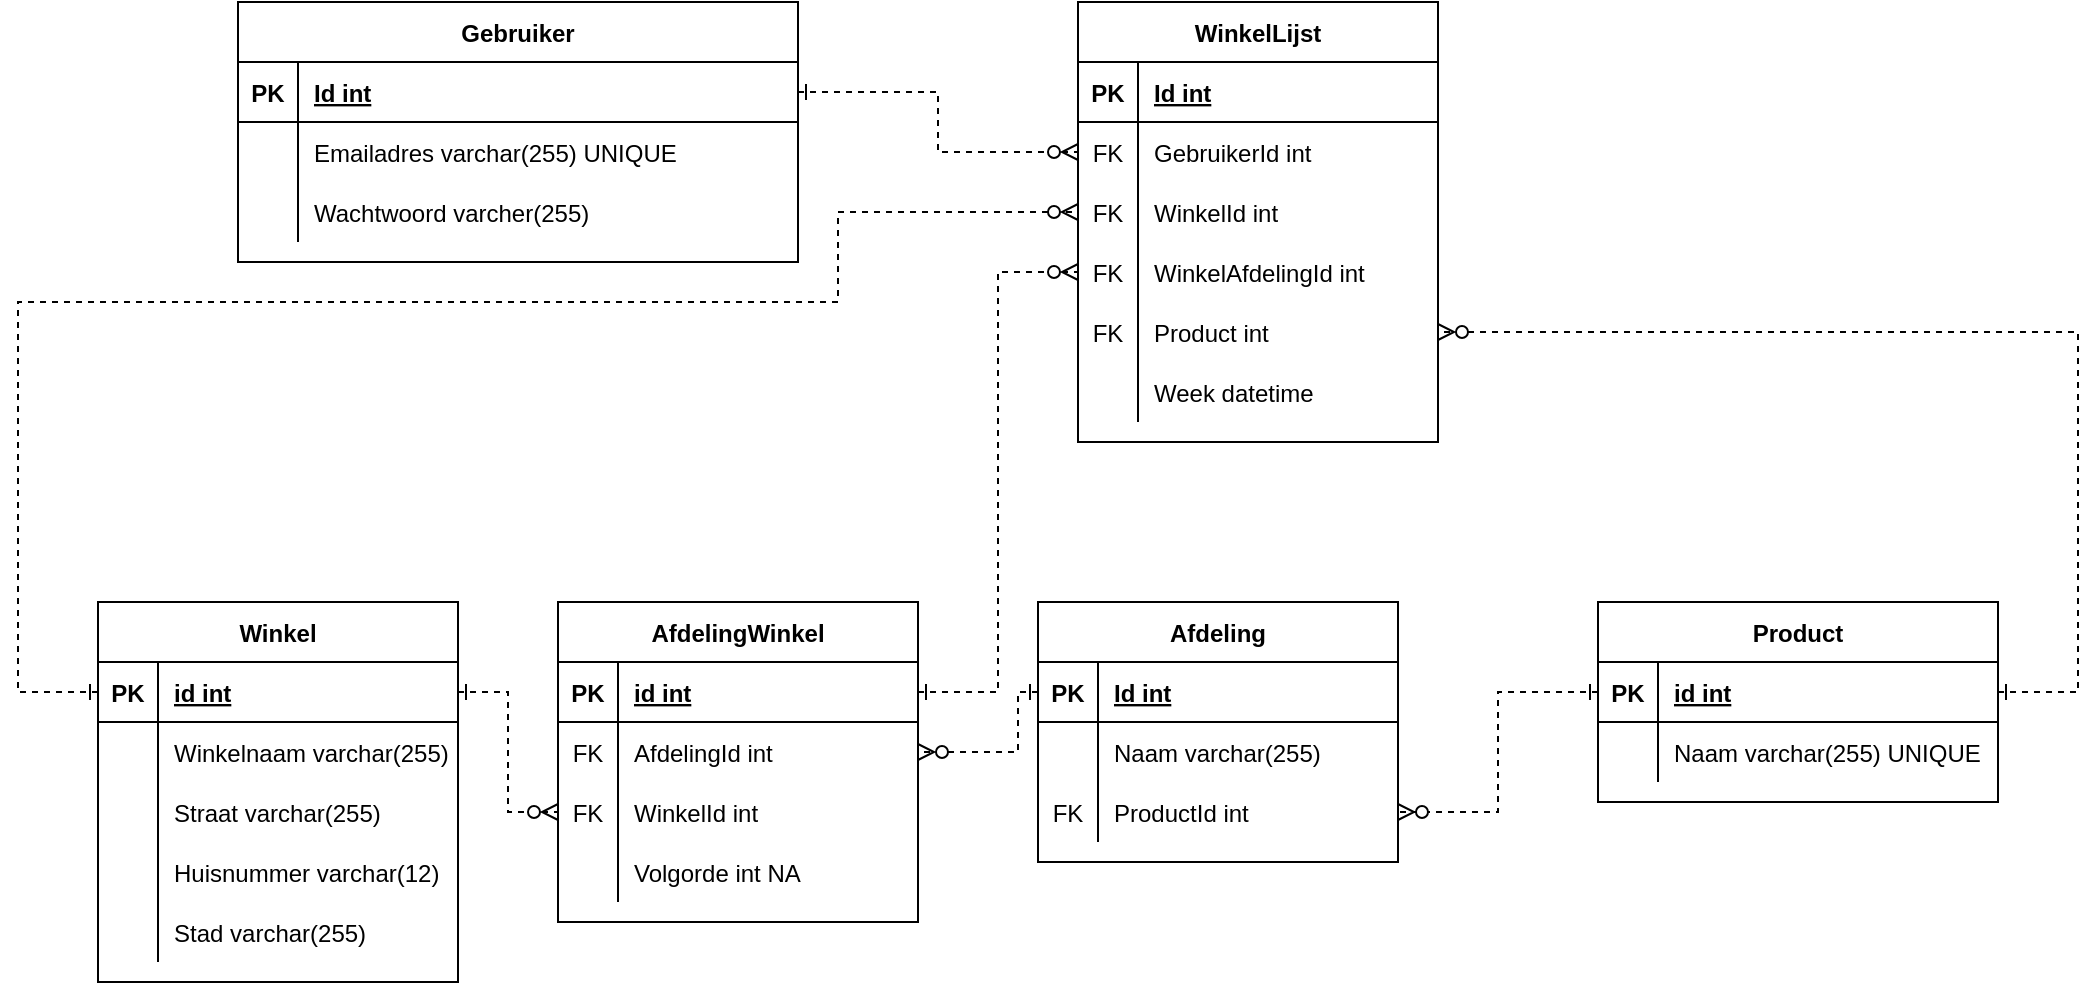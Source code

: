 <mxfile version="13.7.9" type="device"><diagram id="jrcBBLnoRNY4PMt4Fyy8" name="Pagina-1"><mxGraphModel dx="1913" dy="806" grid="1" gridSize="10" guides="1" tooltips="1" connect="1" arrows="1" fold="1" page="1" pageScale="1" pageWidth="827" pageHeight="1169" math="0" shadow="0"><root><mxCell id="0"/><mxCell id="1" parent="0"/><mxCell id="gRJFQ3YiPstQQEf-HO2m-28" value="Winkel" style="shape=table;startSize=30;container=1;collapsible=1;childLayout=tableLayout;fixedRows=1;rowLines=0;fontStyle=1;align=center;resizeLast=1;" parent="1" vertex="1"><mxGeometry x="-30" y="470" width="180" height="190" as="geometry"/></mxCell><mxCell id="gRJFQ3YiPstQQEf-HO2m-29" value="" style="shape=partialRectangle;collapsible=0;dropTarget=0;pointerEvents=0;fillColor=none;top=0;left=0;bottom=1;right=0;points=[[0,0.5],[1,0.5]];portConstraint=eastwest;" parent="gRJFQ3YiPstQQEf-HO2m-28" vertex="1"><mxGeometry y="30" width="180" height="30" as="geometry"/></mxCell><mxCell id="gRJFQ3YiPstQQEf-HO2m-30" value="PK" style="shape=partialRectangle;connectable=0;fillColor=none;top=0;left=0;bottom=0;right=0;fontStyle=1;overflow=hidden;" parent="gRJFQ3YiPstQQEf-HO2m-29" vertex="1"><mxGeometry width="30" height="30" as="geometry"/></mxCell><mxCell id="gRJFQ3YiPstQQEf-HO2m-31" value="id int" style="shape=partialRectangle;connectable=0;fillColor=none;top=0;left=0;bottom=0;right=0;align=left;spacingLeft=6;fontStyle=5;overflow=hidden;" parent="gRJFQ3YiPstQQEf-HO2m-29" vertex="1"><mxGeometry x="30" width="150" height="30" as="geometry"/></mxCell><mxCell id="gRJFQ3YiPstQQEf-HO2m-32" value="" style="shape=partialRectangle;collapsible=0;dropTarget=0;pointerEvents=0;fillColor=none;top=0;left=0;bottom=0;right=0;points=[[0,0.5],[1,0.5]];portConstraint=eastwest;" parent="gRJFQ3YiPstQQEf-HO2m-28" vertex="1"><mxGeometry y="60" width="180" height="30" as="geometry"/></mxCell><mxCell id="gRJFQ3YiPstQQEf-HO2m-33" value="" style="shape=partialRectangle;connectable=0;fillColor=none;top=0;left=0;bottom=0;right=0;editable=1;overflow=hidden;" parent="gRJFQ3YiPstQQEf-HO2m-32" vertex="1"><mxGeometry width="30" height="30" as="geometry"/></mxCell><mxCell id="gRJFQ3YiPstQQEf-HO2m-34" value="Winkelnaam varchar(255)" style="shape=partialRectangle;connectable=0;fillColor=none;top=0;left=0;bottom=0;right=0;align=left;spacingLeft=6;overflow=hidden;" parent="gRJFQ3YiPstQQEf-HO2m-32" vertex="1"><mxGeometry x="30" width="150" height="30" as="geometry"/></mxCell><mxCell id="gRJFQ3YiPstQQEf-HO2m-54" value="" style="shape=partialRectangle;collapsible=0;dropTarget=0;pointerEvents=0;fillColor=none;top=0;left=0;bottom=0;right=0;points=[[0,0.5],[1,0.5]];portConstraint=eastwest;" parent="gRJFQ3YiPstQQEf-HO2m-28" vertex="1"><mxGeometry y="90" width="180" height="30" as="geometry"/></mxCell><mxCell id="gRJFQ3YiPstQQEf-HO2m-55" value="" style="shape=partialRectangle;connectable=0;fillColor=none;top=0;left=0;bottom=0;right=0;editable=1;overflow=hidden;" parent="gRJFQ3YiPstQQEf-HO2m-54" vertex="1"><mxGeometry width="30" height="30" as="geometry"/></mxCell><mxCell id="gRJFQ3YiPstQQEf-HO2m-56" value="Straat varchar(255)" style="shape=partialRectangle;connectable=0;fillColor=none;top=0;left=0;bottom=0;right=0;align=left;spacingLeft=6;overflow=hidden;" parent="gRJFQ3YiPstQQEf-HO2m-54" vertex="1"><mxGeometry x="30" width="150" height="30" as="geometry"/></mxCell><mxCell id="gRJFQ3YiPstQQEf-HO2m-35" value="" style="shape=partialRectangle;collapsible=0;dropTarget=0;pointerEvents=0;fillColor=none;top=0;left=0;bottom=0;right=0;points=[[0,0.5],[1,0.5]];portConstraint=eastwest;" parent="gRJFQ3YiPstQQEf-HO2m-28" vertex="1"><mxGeometry y="120" width="180" height="30" as="geometry"/></mxCell><mxCell id="gRJFQ3YiPstQQEf-HO2m-36" value="" style="shape=partialRectangle;connectable=0;fillColor=none;top=0;left=0;bottom=0;right=0;editable=1;overflow=hidden;" parent="gRJFQ3YiPstQQEf-HO2m-35" vertex="1"><mxGeometry width="30" height="30" as="geometry"/></mxCell><mxCell id="gRJFQ3YiPstQQEf-HO2m-37" value="Huisnummer varchar(12)" style="shape=partialRectangle;connectable=0;fillColor=none;top=0;left=0;bottom=0;right=0;align=left;spacingLeft=6;overflow=hidden;" parent="gRJFQ3YiPstQQEf-HO2m-35" vertex="1"><mxGeometry x="30" width="150" height="30" as="geometry"/></mxCell><mxCell id="gRJFQ3YiPstQQEf-HO2m-38" value="" style="shape=partialRectangle;collapsible=0;dropTarget=0;pointerEvents=0;fillColor=none;top=0;left=0;bottom=0;right=0;points=[[0,0.5],[1,0.5]];portConstraint=eastwest;" parent="gRJFQ3YiPstQQEf-HO2m-28" vertex="1"><mxGeometry y="150" width="180" height="30" as="geometry"/></mxCell><mxCell id="gRJFQ3YiPstQQEf-HO2m-39" value="" style="shape=partialRectangle;connectable=0;fillColor=none;top=0;left=0;bottom=0;right=0;editable=1;overflow=hidden;" parent="gRJFQ3YiPstQQEf-HO2m-38" vertex="1"><mxGeometry width="30" height="30" as="geometry"/></mxCell><mxCell id="gRJFQ3YiPstQQEf-HO2m-40" value="Stad varchar(255)" style="shape=partialRectangle;connectable=0;fillColor=none;top=0;left=0;bottom=0;right=0;align=left;spacingLeft=6;overflow=hidden;" parent="gRJFQ3YiPstQQEf-HO2m-38" vertex="1"><mxGeometry x="30" width="150" height="30" as="geometry"/></mxCell><mxCell id="gRJFQ3YiPstQQEf-HO2m-14" value="Product" style="shape=table;startSize=30;container=1;collapsible=1;childLayout=tableLayout;fixedRows=1;rowLines=0;fontStyle=1;align=center;resizeLast=1;" parent="1" vertex="1"><mxGeometry x="720" y="470" width="200" height="100" as="geometry"/></mxCell><mxCell id="gRJFQ3YiPstQQEf-HO2m-15" value="" style="shape=partialRectangle;collapsible=0;dropTarget=0;pointerEvents=0;fillColor=none;top=0;left=0;bottom=1;right=0;points=[[0,0.5],[1,0.5]];portConstraint=eastwest;" parent="gRJFQ3YiPstQQEf-HO2m-14" vertex="1"><mxGeometry y="30" width="200" height="30" as="geometry"/></mxCell><mxCell id="gRJFQ3YiPstQQEf-HO2m-16" value="PK" style="shape=partialRectangle;connectable=0;fillColor=none;top=0;left=0;bottom=0;right=0;fontStyle=1;overflow=hidden;" parent="gRJFQ3YiPstQQEf-HO2m-15" vertex="1"><mxGeometry width="30" height="30" as="geometry"/></mxCell><mxCell id="gRJFQ3YiPstQQEf-HO2m-17" value="id int" style="shape=partialRectangle;connectable=0;fillColor=none;top=0;left=0;bottom=0;right=0;align=left;spacingLeft=6;fontStyle=5;overflow=hidden;" parent="gRJFQ3YiPstQQEf-HO2m-15" vertex="1"><mxGeometry x="30" width="170" height="30" as="geometry"/></mxCell><mxCell id="gRJFQ3YiPstQQEf-HO2m-18" value="" style="shape=partialRectangle;collapsible=0;dropTarget=0;pointerEvents=0;fillColor=none;top=0;left=0;bottom=0;right=0;points=[[0,0.5],[1,0.5]];portConstraint=eastwest;" parent="gRJFQ3YiPstQQEf-HO2m-14" vertex="1"><mxGeometry y="60" width="200" height="30" as="geometry"/></mxCell><mxCell id="gRJFQ3YiPstQQEf-HO2m-19" value="" style="shape=partialRectangle;connectable=0;fillColor=none;top=0;left=0;bottom=0;right=0;editable=1;overflow=hidden;" parent="gRJFQ3YiPstQQEf-HO2m-18" vertex="1"><mxGeometry width="30" height="30" as="geometry"/></mxCell><mxCell id="gRJFQ3YiPstQQEf-HO2m-20" value="Naam varchar(255) UNIQUE " style="shape=partialRectangle;connectable=0;fillColor=none;top=0;left=0;bottom=0;right=0;align=left;spacingLeft=6;overflow=hidden;" parent="gRJFQ3YiPstQQEf-HO2m-18" vertex="1"><mxGeometry x="30" width="170" height="30" as="geometry"/></mxCell><mxCell id="gRJFQ3YiPstQQEf-HO2m-41" value="Afdeling" style="shape=table;startSize=30;container=1;collapsible=1;childLayout=tableLayout;fixedRows=1;rowLines=0;fontStyle=1;align=center;resizeLast=1;" parent="1" vertex="1"><mxGeometry x="440" y="470" width="180" height="130" as="geometry"/></mxCell><mxCell id="gRJFQ3YiPstQQEf-HO2m-42" value="" style="shape=partialRectangle;collapsible=0;dropTarget=0;pointerEvents=0;fillColor=none;top=0;left=0;bottom=1;right=0;points=[[0,0.5],[1,0.5]];portConstraint=eastwest;" parent="gRJFQ3YiPstQQEf-HO2m-41" vertex="1"><mxGeometry y="30" width="180" height="30" as="geometry"/></mxCell><mxCell id="gRJFQ3YiPstQQEf-HO2m-43" value="PK" style="shape=partialRectangle;connectable=0;fillColor=none;top=0;left=0;bottom=0;right=0;fontStyle=1;overflow=hidden;" parent="gRJFQ3YiPstQQEf-HO2m-42" vertex="1"><mxGeometry width="30" height="30" as="geometry"/></mxCell><mxCell id="gRJFQ3YiPstQQEf-HO2m-44" value="Id int" style="shape=partialRectangle;connectable=0;fillColor=none;top=0;left=0;bottom=0;right=0;align=left;spacingLeft=6;fontStyle=5;overflow=hidden;" parent="gRJFQ3YiPstQQEf-HO2m-42" vertex="1"><mxGeometry x="30" width="150" height="30" as="geometry"/></mxCell><mxCell id="gRJFQ3YiPstQQEf-HO2m-45" value="" style="shape=partialRectangle;collapsible=0;dropTarget=0;pointerEvents=0;fillColor=none;top=0;left=0;bottom=0;right=0;points=[[0,0.5],[1,0.5]];portConstraint=eastwest;" parent="gRJFQ3YiPstQQEf-HO2m-41" vertex="1"><mxGeometry y="60" width="180" height="30" as="geometry"/></mxCell><mxCell id="gRJFQ3YiPstQQEf-HO2m-46" value="" style="shape=partialRectangle;connectable=0;fillColor=none;top=0;left=0;bottom=0;right=0;editable=1;overflow=hidden;" parent="gRJFQ3YiPstQQEf-HO2m-45" vertex="1"><mxGeometry width="30" height="30" as="geometry"/></mxCell><mxCell id="gRJFQ3YiPstQQEf-HO2m-47" value="Naam varchar(255)" style="shape=partialRectangle;connectable=0;fillColor=none;top=0;left=0;bottom=0;right=0;align=left;spacingLeft=6;overflow=hidden;" parent="gRJFQ3YiPstQQEf-HO2m-45" vertex="1"><mxGeometry x="30" width="150" height="30" as="geometry"/></mxCell><mxCell id="gRJFQ3YiPstQQEf-HO2m-73" value="" style="shape=partialRectangle;collapsible=0;dropTarget=0;pointerEvents=0;fillColor=none;top=0;left=0;bottom=0;right=0;points=[[0,0.5],[1,0.5]];portConstraint=eastwest;" parent="gRJFQ3YiPstQQEf-HO2m-41" vertex="1"><mxGeometry y="90" width="180" height="30" as="geometry"/></mxCell><mxCell id="gRJFQ3YiPstQQEf-HO2m-74" value="FK" style="shape=partialRectangle;connectable=0;fillColor=none;top=0;left=0;bottom=0;right=0;editable=1;overflow=hidden;" parent="gRJFQ3YiPstQQEf-HO2m-73" vertex="1"><mxGeometry width="30" height="30" as="geometry"/></mxCell><mxCell id="gRJFQ3YiPstQQEf-HO2m-75" value="ProductId int" style="shape=partialRectangle;connectable=0;fillColor=none;top=0;left=0;bottom=0;right=0;align=left;spacingLeft=6;overflow=hidden;" parent="gRJFQ3YiPstQQEf-HO2m-73" vertex="1"><mxGeometry x="30" width="150" height="30" as="geometry"/></mxCell><mxCell id="gRJFQ3YiPstQQEf-HO2m-76" value="WinkelLijst" style="shape=table;startSize=30;container=1;collapsible=1;childLayout=tableLayout;fixedRows=1;rowLines=0;fontStyle=1;align=center;resizeLast=1;" parent="1" vertex="1"><mxGeometry x="460" y="170" width="180" height="220" as="geometry"/></mxCell><mxCell id="gRJFQ3YiPstQQEf-HO2m-77" value="" style="shape=partialRectangle;collapsible=0;dropTarget=0;pointerEvents=0;fillColor=none;top=0;left=0;bottom=1;right=0;points=[[0,0.5],[1,0.5]];portConstraint=eastwest;" parent="gRJFQ3YiPstQQEf-HO2m-76" vertex="1"><mxGeometry y="30" width="180" height="30" as="geometry"/></mxCell><mxCell id="gRJFQ3YiPstQQEf-HO2m-78" value="PK" style="shape=partialRectangle;connectable=0;fillColor=none;top=0;left=0;bottom=0;right=0;fontStyle=1;overflow=hidden;" parent="gRJFQ3YiPstQQEf-HO2m-77" vertex="1"><mxGeometry width="30" height="30" as="geometry"/></mxCell><mxCell id="gRJFQ3YiPstQQEf-HO2m-79" value="Id int" style="shape=partialRectangle;connectable=0;fillColor=none;top=0;left=0;bottom=0;right=0;align=left;spacingLeft=6;fontStyle=5;overflow=hidden;" parent="gRJFQ3YiPstQQEf-HO2m-77" vertex="1"><mxGeometry x="30" width="150" height="30" as="geometry"/></mxCell><mxCell id="gRJFQ3YiPstQQEf-HO2m-80" value="" style="shape=partialRectangle;collapsible=0;dropTarget=0;pointerEvents=0;fillColor=none;top=0;left=0;bottom=0;right=0;points=[[0,0.5],[1,0.5]];portConstraint=eastwest;" parent="gRJFQ3YiPstQQEf-HO2m-76" vertex="1"><mxGeometry y="60" width="180" height="30" as="geometry"/></mxCell><mxCell id="gRJFQ3YiPstQQEf-HO2m-81" value="FK" style="shape=partialRectangle;connectable=0;fillColor=none;top=0;left=0;bottom=0;right=0;editable=1;overflow=hidden;" parent="gRJFQ3YiPstQQEf-HO2m-80" vertex="1"><mxGeometry width="30" height="30" as="geometry"/></mxCell><mxCell id="gRJFQ3YiPstQQEf-HO2m-82" value="GebruikerId int" style="shape=partialRectangle;connectable=0;fillColor=none;top=0;left=0;bottom=0;right=0;align=left;spacingLeft=6;overflow=hidden;" parent="gRJFQ3YiPstQQEf-HO2m-80" vertex="1"><mxGeometry x="30" width="150" height="30" as="geometry"/></mxCell><mxCell id="gRJFQ3YiPstQQEf-HO2m-83" value="" style="shape=partialRectangle;collapsible=0;dropTarget=0;pointerEvents=0;fillColor=none;top=0;left=0;bottom=0;right=0;points=[[0,0.5],[1,0.5]];portConstraint=eastwest;" parent="gRJFQ3YiPstQQEf-HO2m-76" vertex="1"><mxGeometry y="90" width="180" height="30" as="geometry"/></mxCell><mxCell id="gRJFQ3YiPstQQEf-HO2m-84" value="FK" style="shape=partialRectangle;connectable=0;fillColor=none;top=0;left=0;bottom=0;right=0;editable=1;overflow=hidden;" parent="gRJFQ3YiPstQQEf-HO2m-83" vertex="1"><mxGeometry width="30" height="30" as="geometry"/></mxCell><mxCell id="gRJFQ3YiPstQQEf-HO2m-85" value="WinkelId int" style="shape=partialRectangle;connectable=0;fillColor=none;top=0;left=0;bottom=0;right=0;align=left;spacingLeft=6;overflow=hidden;" parent="gRJFQ3YiPstQQEf-HO2m-83" vertex="1"><mxGeometry x="30" width="150" height="30" as="geometry"/></mxCell><mxCell id="gRJFQ3YiPstQQEf-HO2m-86" value="" style="shape=partialRectangle;collapsible=0;dropTarget=0;pointerEvents=0;fillColor=none;top=0;left=0;bottom=0;right=0;points=[[0,0.5],[1,0.5]];portConstraint=eastwest;" parent="gRJFQ3YiPstQQEf-HO2m-76" vertex="1"><mxGeometry y="120" width="180" height="30" as="geometry"/></mxCell><mxCell id="gRJFQ3YiPstQQEf-HO2m-87" value="FK" style="shape=partialRectangle;connectable=0;fillColor=none;top=0;left=0;bottom=0;right=0;editable=1;overflow=hidden;" parent="gRJFQ3YiPstQQEf-HO2m-86" vertex="1"><mxGeometry width="30" height="30" as="geometry"/></mxCell><mxCell id="gRJFQ3YiPstQQEf-HO2m-88" value="WinkelAfdelingId int" style="shape=partialRectangle;connectable=0;fillColor=none;top=0;left=0;bottom=0;right=0;align=left;spacingLeft=6;overflow=hidden;" parent="gRJFQ3YiPstQQEf-HO2m-86" vertex="1"><mxGeometry x="30" width="150" height="30" as="geometry"/></mxCell><mxCell id="gRJFQ3YiPstQQEf-HO2m-92" value="" style="shape=partialRectangle;collapsible=0;dropTarget=0;pointerEvents=0;fillColor=none;top=0;left=0;bottom=0;right=0;points=[[0,0.5],[1,0.5]];portConstraint=eastwest;" parent="gRJFQ3YiPstQQEf-HO2m-76" vertex="1"><mxGeometry y="150" width="180" height="30" as="geometry"/></mxCell><mxCell id="gRJFQ3YiPstQQEf-HO2m-93" value="FK" style="shape=partialRectangle;connectable=0;fillColor=none;top=0;left=0;bottom=0;right=0;editable=1;overflow=hidden;" parent="gRJFQ3YiPstQQEf-HO2m-92" vertex="1"><mxGeometry width="30" height="30" as="geometry"/></mxCell><mxCell id="gRJFQ3YiPstQQEf-HO2m-94" value="Product int" style="shape=partialRectangle;connectable=0;fillColor=none;top=0;left=0;bottom=0;right=0;align=left;spacingLeft=6;overflow=hidden;" parent="gRJFQ3YiPstQQEf-HO2m-92" vertex="1"><mxGeometry x="30" width="150" height="30" as="geometry"/></mxCell><mxCell id="gRJFQ3YiPstQQEf-HO2m-95" value="" style="shape=partialRectangle;collapsible=0;dropTarget=0;pointerEvents=0;fillColor=none;top=0;left=0;bottom=0;right=0;points=[[0,0.5],[1,0.5]];portConstraint=eastwest;" parent="gRJFQ3YiPstQQEf-HO2m-76" vertex="1"><mxGeometry y="180" width="180" height="30" as="geometry"/></mxCell><mxCell id="gRJFQ3YiPstQQEf-HO2m-96" value="" style="shape=partialRectangle;connectable=0;fillColor=none;top=0;left=0;bottom=0;right=0;editable=1;overflow=hidden;" parent="gRJFQ3YiPstQQEf-HO2m-95" vertex="1"><mxGeometry width="30" height="30" as="geometry"/></mxCell><mxCell id="gRJFQ3YiPstQQEf-HO2m-97" value="Week datetime" style="shape=partialRectangle;connectable=0;fillColor=none;top=0;left=0;bottom=0;right=0;align=left;spacingLeft=6;overflow=hidden;" parent="gRJFQ3YiPstQQEf-HO2m-95" vertex="1"><mxGeometry x="30" width="150" height="30" as="geometry"/></mxCell><mxCell id="gRJFQ3YiPstQQEf-HO2m-1" value="Gebruiker" style="shape=table;startSize=30;container=1;collapsible=1;childLayout=tableLayout;fixedRows=1;rowLines=0;fontStyle=1;align=center;resizeLast=1;" parent="1" vertex="1"><mxGeometry x="40" y="170" width="280" height="130" as="geometry"/></mxCell><mxCell id="gRJFQ3YiPstQQEf-HO2m-2" value="" style="shape=partialRectangle;collapsible=0;dropTarget=0;pointerEvents=0;fillColor=none;top=0;left=0;bottom=1;right=0;points=[[0,0.5],[1,0.5]];portConstraint=eastwest;" parent="gRJFQ3YiPstQQEf-HO2m-1" vertex="1"><mxGeometry y="30" width="280" height="30" as="geometry"/></mxCell><mxCell id="gRJFQ3YiPstQQEf-HO2m-3" value="PK" style="shape=partialRectangle;connectable=0;fillColor=none;top=0;left=0;bottom=0;right=0;fontStyle=1;overflow=hidden;" parent="gRJFQ3YiPstQQEf-HO2m-2" vertex="1"><mxGeometry width="30" height="30" as="geometry"/></mxCell><mxCell id="gRJFQ3YiPstQQEf-HO2m-4" value="Id int" style="shape=partialRectangle;connectable=0;fillColor=none;top=0;left=0;bottom=0;right=0;align=left;spacingLeft=6;fontStyle=5;overflow=hidden;" parent="gRJFQ3YiPstQQEf-HO2m-2" vertex="1"><mxGeometry x="30" width="250" height="30" as="geometry"/></mxCell><mxCell id="gRJFQ3YiPstQQEf-HO2m-5" value="" style="shape=partialRectangle;collapsible=0;dropTarget=0;pointerEvents=0;fillColor=none;top=0;left=0;bottom=0;right=0;points=[[0,0.5],[1,0.5]];portConstraint=eastwest;" parent="gRJFQ3YiPstQQEf-HO2m-1" vertex="1"><mxGeometry y="60" width="280" height="30" as="geometry"/></mxCell><mxCell id="gRJFQ3YiPstQQEf-HO2m-6" value="" style="shape=partialRectangle;connectable=0;fillColor=none;top=0;left=0;bottom=0;right=0;editable=1;overflow=hidden;" parent="gRJFQ3YiPstQQEf-HO2m-5" vertex="1"><mxGeometry width="30" height="30" as="geometry"/></mxCell><mxCell id="gRJFQ3YiPstQQEf-HO2m-7" value="Emailadres varchar(255) UNIQUE" style="shape=partialRectangle;connectable=0;fillColor=none;top=0;left=0;bottom=0;right=0;align=left;spacingLeft=6;overflow=hidden;" parent="gRJFQ3YiPstQQEf-HO2m-5" vertex="1"><mxGeometry x="30" width="250" height="30" as="geometry"/></mxCell><mxCell id="gRJFQ3YiPstQQEf-HO2m-8" value="" style="shape=partialRectangle;collapsible=0;dropTarget=0;pointerEvents=0;fillColor=none;top=0;left=0;bottom=0;right=0;points=[[0,0.5],[1,0.5]];portConstraint=eastwest;" parent="gRJFQ3YiPstQQEf-HO2m-1" vertex="1"><mxGeometry y="90" width="280" height="30" as="geometry"/></mxCell><mxCell id="gRJFQ3YiPstQQEf-HO2m-9" value="" style="shape=partialRectangle;connectable=0;fillColor=none;top=0;left=0;bottom=0;right=0;editable=1;overflow=hidden;" parent="gRJFQ3YiPstQQEf-HO2m-8" vertex="1"><mxGeometry width="30" height="30" as="geometry"/></mxCell><mxCell id="gRJFQ3YiPstQQEf-HO2m-10" value="Wachtwoord varcher(255)" style="shape=partialRectangle;connectable=0;fillColor=none;top=0;left=0;bottom=0;right=0;align=left;spacingLeft=6;overflow=hidden;" parent="gRJFQ3YiPstQQEf-HO2m-8" vertex="1"><mxGeometry x="30" width="250" height="30" as="geometry"/></mxCell><mxCell id="gRJFQ3YiPstQQEf-HO2m-98" style="edgeStyle=orthogonalEdgeStyle;rounded=0;orthogonalLoop=1;jettySize=auto;html=1;dashed=1;startArrow=ERone;startFill=0;endArrow=ERzeroToMany;endFill=1;" parent="1" source="gRJFQ3YiPstQQEf-HO2m-2" target="gRJFQ3YiPstQQEf-HO2m-80" edge="1"><mxGeometry relative="1" as="geometry"/></mxCell><mxCell id="gRJFQ3YiPstQQEf-HO2m-100" style="edgeStyle=orthogonalEdgeStyle;rounded=0;orthogonalLoop=1;jettySize=auto;html=1;dashed=1;startArrow=ERone;startFill=0;endArrow=ERzeroToMany;endFill=1;" parent="1" source="gRJFQ3YiPstQQEf-HO2m-29" target="gRJFQ3YiPstQQEf-HO2m-83" edge="1"><mxGeometry relative="1" as="geometry"><Array as="points"><mxPoint x="-70" y="515"/><mxPoint x="-70" y="320"/><mxPoint x="340" y="320"/><mxPoint x="340" y="275"/></Array></mxGeometry></mxCell><mxCell id="gRJFQ3YiPstQQEf-HO2m-60" value="AfdelingWinkel" style="shape=table;startSize=30;container=1;collapsible=1;childLayout=tableLayout;fixedRows=1;rowLines=0;fontStyle=1;align=center;resizeLast=1;" parent="1" vertex="1"><mxGeometry x="200" y="470" width="180" height="160" as="geometry"/></mxCell><mxCell id="gRJFQ3YiPstQQEf-HO2m-61" value="" style="shape=partialRectangle;collapsible=0;dropTarget=0;pointerEvents=0;fillColor=none;top=0;left=0;bottom=1;right=0;points=[[0,0.5],[1,0.5]];portConstraint=eastwest;" parent="gRJFQ3YiPstQQEf-HO2m-60" vertex="1"><mxGeometry y="30" width="180" height="30" as="geometry"/></mxCell><mxCell id="gRJFQ3YiPstQQEf-HO2m-62" value="PK" style="shape=partialRectangle;connectable=0;fillColor=none;top=0;left=0;bottom=0;right=0;fontStyle=1;overflow=hidden;" parent="gRJFQ3YiPstQQEf-HO2m-61" vertex="1"><mxGeometry width="30" height="30" as="geometry"/></mxCell><mxCell id="gRJFQ3YiPstQQEf-HO2m-63" value="id int" style="shape=partialRectangle;connectable=0;fillColor=none;top=0;left=0;bottom=0;right=0;align=left;spacingLeft=6;fontStyle=5;overflow=hidden;" parent="gRJFQ3YiPstQQEf-HO2m-61" vertex="1"><mxGeometry x="30" width="150" height="30" as="geometry"/></mxCell><mxCell id="gRJFQ3YiPstQQEf-HO2m-64" value="" style="shape=partialRectangle;collapsible=0;dropTarget=0;pointerEvents=0;fillColor=none;top=0;left=0;bottom=0;right=0;points=[[0,0.5],[1,0.5]];portConstraint=eastwest;" parent="gRJFQ3YiPstQQEf-HO2m-60" vertex="1"><mxGeometry y="60" width="180" height="30" as="geometry"/></mxCell><mxCell id="gRJFQ3YiPstQQEf-HO2m-65" value="FK" style="shape=partialRectangle;connectable=0;fillColor=none;top=0;left=0;bottom=0;right=0;editable=1;overflow=hidden;" parent="gRJFQ3YiPstQQEf-HO2m-64" vertex="1"><mxGeometry width="30" height="30" as="geometry"/></mxCell><mxCell id="gRJFQ3YiPstQQEf-HO2m-66" value="AfdelingId int" style="shape=partialRectangle;connectable=0;fillColor=none;top=0;left=0;bottom=0;right=0;align=left;spacingLeft=6;overflow=hidden;" parent="gRJFQ3YiPstQQEf-HO2m-64" vertex="1"><mxGeometry x="30" width="150" height="30" as="geometry"/></mxCell><mxCell id="gRJFQ3YiPstQQEf-HO2m-67" value="" style="shape=partialRectangle;collapsible=0;dropTarget=0;pointerEvents=0;fillColor=none;top=0;left=0;bottom=0;right=0;points=[[0,0.5],[1,0.5]];portConstraint=eastwest;" parent="gRJFQ3YiPstQQEf-HO2m-60" vertex="1"><mxGeometry y="90" width="180" height="30" as="geometry"/></mxCell><mxCell id="gRJFQ3YiPstQQEf-HO2m-68" value="FK" style="shape=partialRectangle;connectable=0;fillColor=none;top=0;left=0;bottom=0;right=0;editable=1;overflow=hidden;" parent="gRJFQ3YiPstQQEf-HO2m-67" vertex="1"><mxGeometry width="30" height="30" as="geometry"/></mxCell><mxCell id="gRJFQ3YiPstQQEf-HO2m-69" value="WinkelId int" style="shape=partialRectangle;connectable=0;fillColor=none;top=0;left=0;bottom=0;right=0;align=left;spacingLeft=6;overflow=hidden;" parent="gRJFQ3YiPstQQEf-HO2m-67" vertex="1"><mxGeometry x="30" width="150" height="30" as="geometry"/></mxCell><mxCell id="gRJFQ3YiPstQQEf-HO2m-70" value="" style="shape=partialRectangle;collapsible=0;dropTarget=0;pointerEvents=0;fillColor=none;top=0;left=0;bottom=0;right=0;points=[[0,0.5],[1,0.5]];portConstraint=eastwest;" parent="gRJFQ3YiPstQQEf-HO2m-60" vertex="1"><mxGeometry y="120" width="180" height="30" as="geometry"/></mxCell><mxCell id="gRJFQ3YiPstQQEf-HO2m-71" value="" style="shape=partialRectangle;connectable=0;fillColor=none;top=0;left=0;bottom=0;right=0;editable=1;overflow=hidden;" parent="gRJFQ3YiPstQQEf-HO2m-70" vertex="1"><mxGeometry width="30" height="30" as="geometry"/></mxCell><mxCell id="gRJFQ3YiPstQQEf-HO2m-72" value="Volgorde int NA" style="shape=partialRectangle;connectable=0;fillColor=none;top=0;left=0;bottom=0;right=0;align=left;spacingLeft=6;overflow=hidden;" parent="gRJFQ3YiPstQQEf-HO2m-70" vertex="1"><mxGeometry x="30" width="150" height="30" as="geometry"/></mxCell><mxCell id="gRJFQ3YiPstQQEf-HO2m-101" style="edgeStyle=orthogonalEdgeStyle;rounded=0;orthogonalLoop=1;jettySize=auto;html=1;dashed=1;startArrow=ERone;startFill=0;endArrow=ERzeroToMany;endFill=1;" parent="1" source="gRJFQ3YiPstQQEf-HO2m-61" target="gRJFQ3YiPstQQEf-HO2m-86" edge="1"><mxGeometry relative="1" as="geometry"/></mxCell><mxCell id="gRJFQ3YiPstQQEf-HO2m-102" style="edgeStyle=orthogonalEdgeStyle;rounded=0;orthogonalLoop=1;jettySize=auto;html=1;exitX=0;exitY=0.5;exitDx=0;exitDy=0;entryX=1;entryY=0.5;entryDx=0;entryDy=0;dashed=1;startArrow=ERone;startFill=0;endArrow=ERzeroToMany;endFill=1;" parent="1" source="gRJFQ3YiPstQQEf-HO2m-42" target="gRJFQ3YiPstQQEf-HO2m-64" edge="1"><mxGeometry relative="1" as="geometry"><Array as="points"><mxPoint x="430" y="515"/><mxPoint x="430" y="545"/></Array></mxGeometry></mxCell><mxCell id="gRJFQ3YiPstQQEf-HO2m-103" style="edgeStyle=orthogonalEdgeStyle;rounded=0;orthogonalLoop=1;jettySize=auto;html=1;entryX=0;entryY=0.5;entryDx=0;entryDy=0;dashed=1;startArrow=ERone;startFill=0;endArrow=ERzeroToMany;endFill=1;" parent="1" source="gRJFQ3YiPstQQEf-HO2m-29" target="gRJFQ3YiPstQQEf-HO2m-67" edge="1"><mxGeometry relative="1" as="geometry"/></mxCell><mxCell id="gRJFQ3YiPstQQEf-HO2m-105" style="edgeStyle=orthogonalEdgeStyle;rounded=0;orthogonalLoop=1;jettySize=auto;html=1;entryX=1;entryY=0.5;entryDx=0;entryDy=0;dashed=1;startArrow=ERone;startFill=0;endArrow=ERzeroToMany;endFill=1;" parent="1" source="gRJFQ3YiPstQQEf-HO2m-15" target="gRJFQ3YiPstQQEf-HO2m-73" edge="1"><mxGeometry relative="1" as="geometry"/></mxCell><mxCell id="gRJFQ3YiPstQQEf-HO2m-106" style="edgeStyle=orthogonalEdgeStyle;rounded=0;orthogonalLoop=1;jettySize=auto;html=1;entryX=1;entryY=0.5;entryDx=0;entryDy=0;dashed=1;startArrow=ERone;startFill=0;endArrow=ERzeroToMany;endFill=1;" parent="1" source="gRJFQ3YiPstQQEf-HO2m-15" target="gRJFQ3YiPstQQEf-HO2m-92" edge="1"><mxGeometry relative="1" as="geometry"><Array as="points"><mxPoint x="960" y="515"/><mxPoint x="960" y="335"/></Array></mxGeometry></mxCell></root></mxGraphModel></diagram></mxfile>